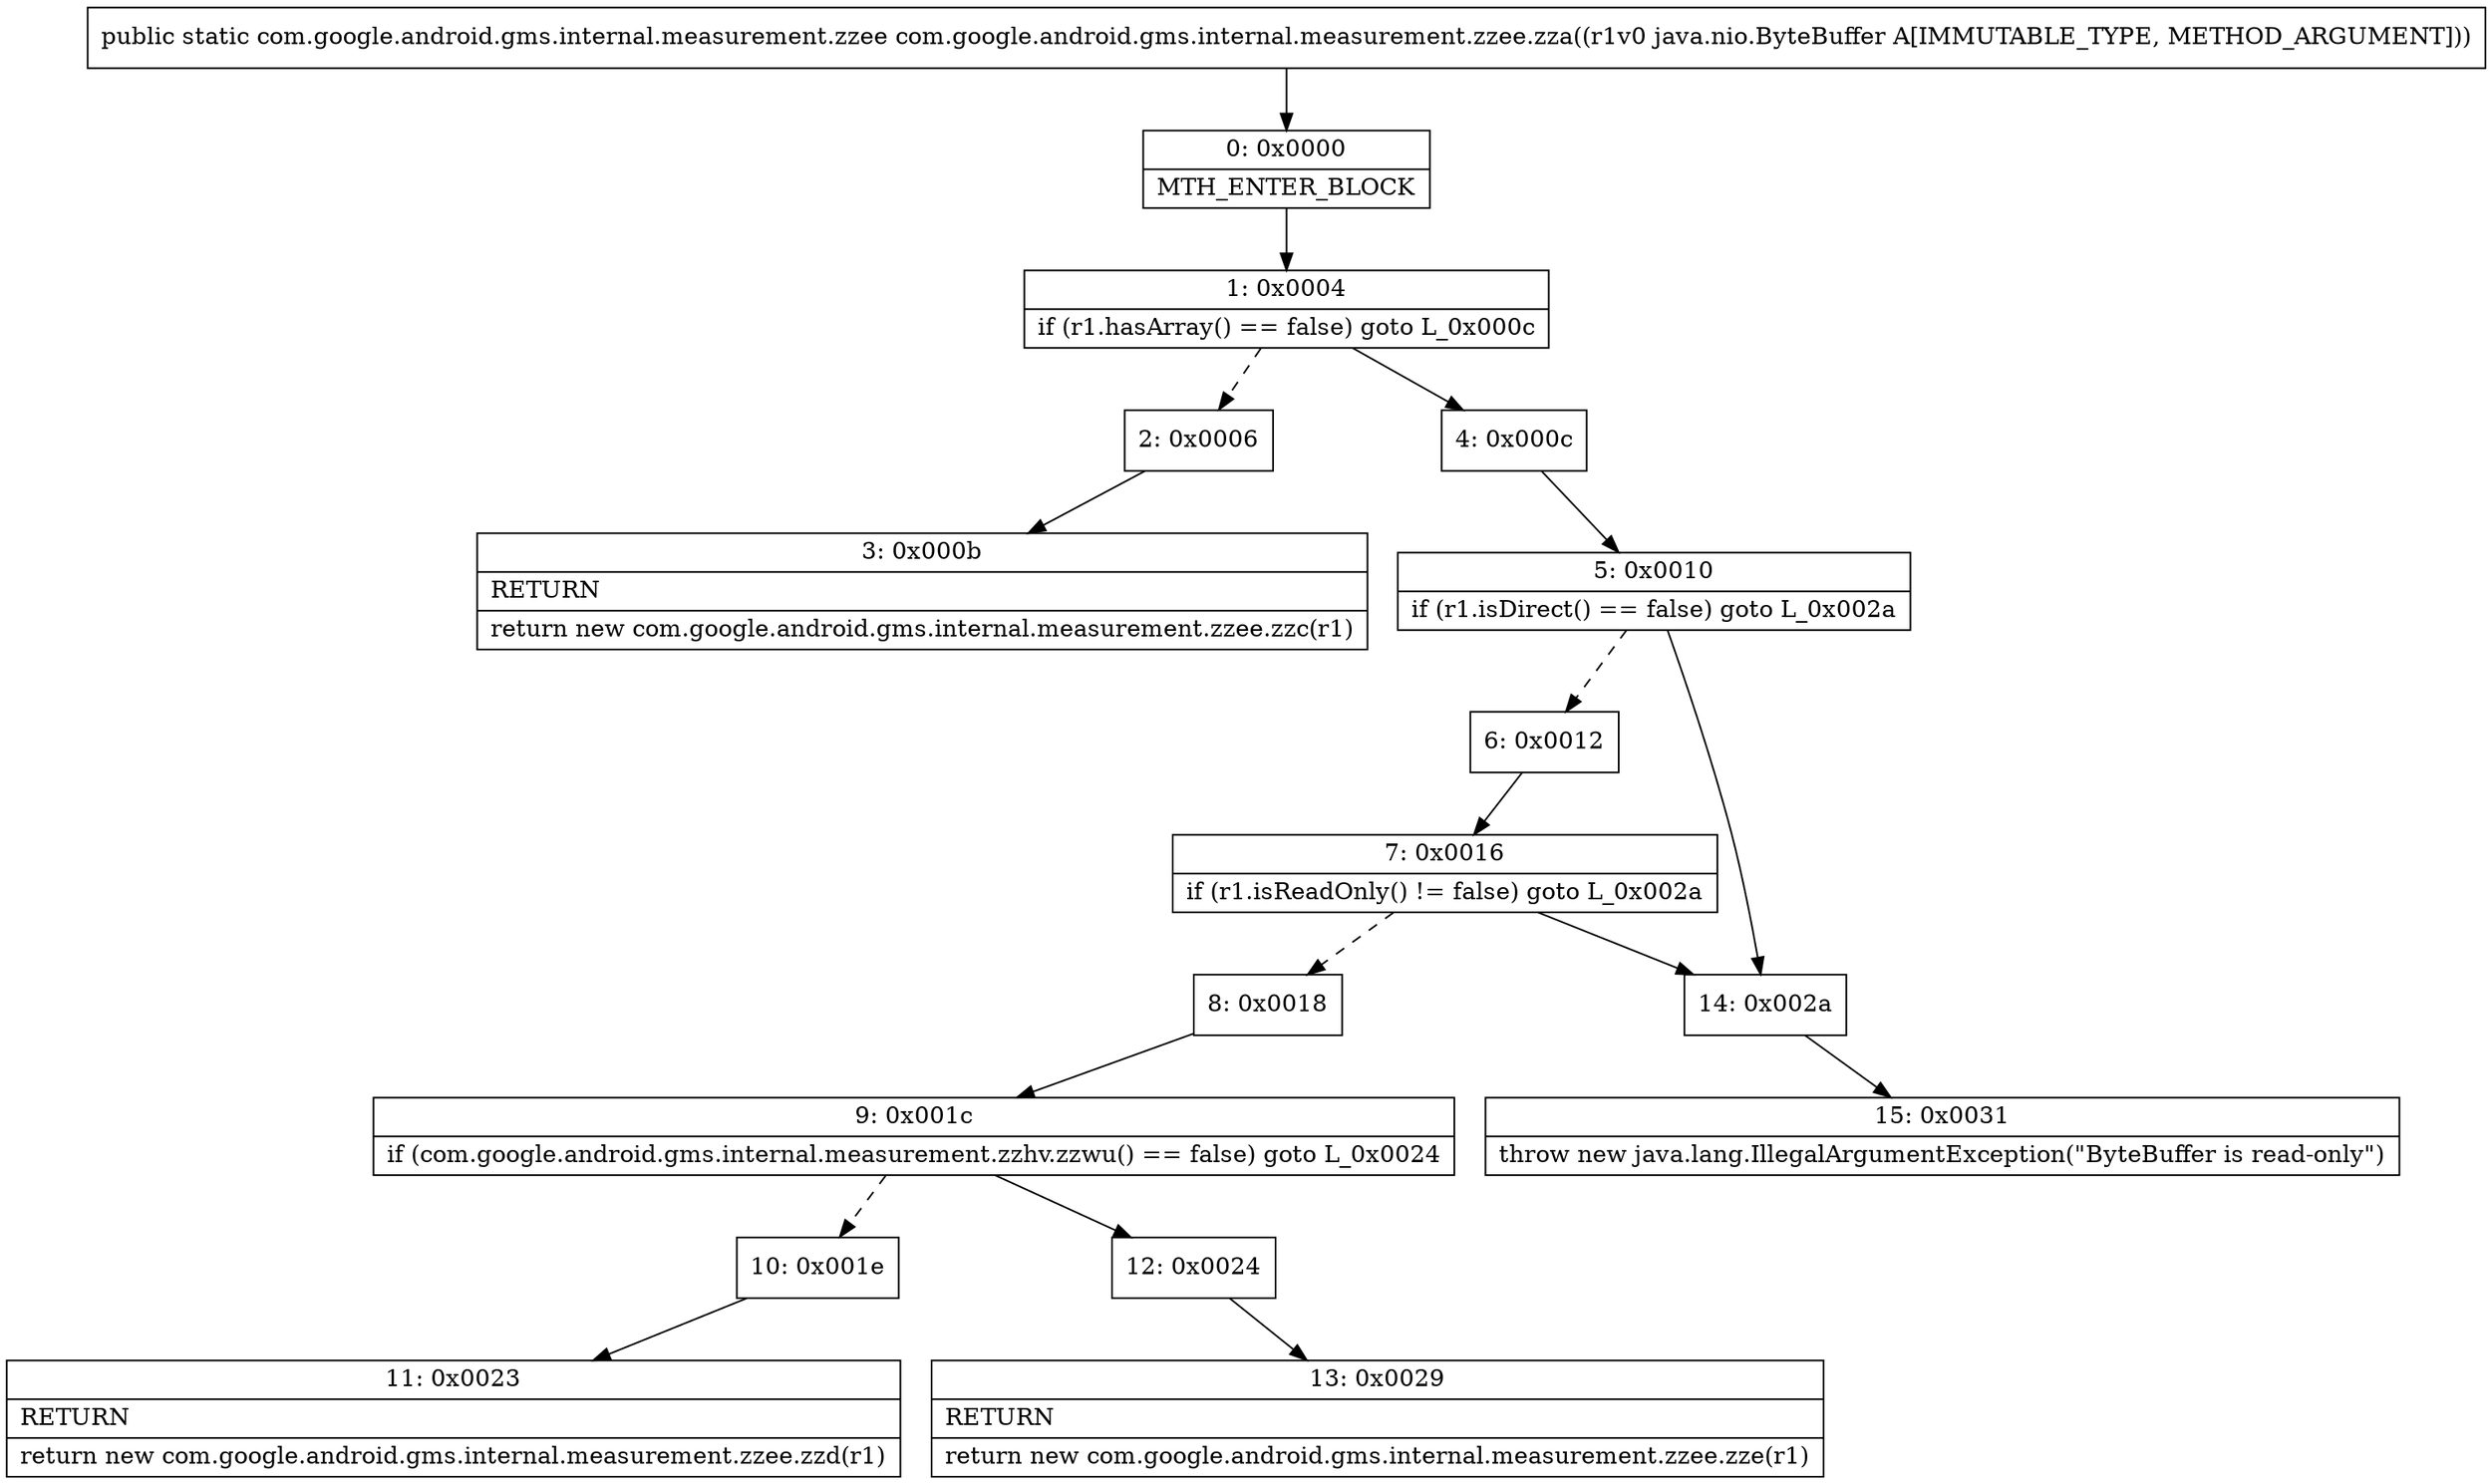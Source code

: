 digraph "CFG forcom.google.android.gms.internal.measurement.zzee.zza(Ljava\/nio\/ByteBuffer;)Lcom\/google\/android\/gms\/internal\/measurement\/zzee;" {
Node_0 [shape=record,label="{0\:\ 0x0000|MTH_ENTER_BLOCK\l}"];
Node_1 [shape=record,label="{1\:\ 0x0004|if (r1.hasArray() == false) goto L_0x000c\l}"];
Node_2 [shape=record,label="{2\:\ 0x0006}"];
Node_3 [shape=record,label="{3\:\ 0x000b|RETURN\l|return new com.google.android.gms.internal.measurement.zzee.zzc(r1)\l}"];
Node_4 [shape=record,label="{4\:\ 0x000c}"];
Node_5 [shape=record,label="{5\:\ 0x0010|if (r1.isDirect() == false) goto L_0x002a\l}"];
Node_6 [shape=record,label="{6\:\ 0x0012}"];
Node_7 [shape=record,label="{7\:\ 0x0016|if (r1.isReadOnly() != false) goto L_0x002a\l}"];
Node_8 [shape=record,label="{8\:\ 0x0018}"];
Node_9 [shape=record,label="{9\:\ 0x001c|if (com.google.android.gms.internal.measurement.zzhv.zzwu() == false) goto L_0x0024\l}"];
Node_10 [shape=record,label="{10\:\ 0x001e}"];
Node_11 [shape=record,label="{11\:\ 0x0023|RETURN\l|return new com.google.android.gms.internal.measurement.zzee.zzd(r1)\l}"];
Node_12 [shape=record,label="{12\:\ 0x0024}"];
Node_13 [shape=record,label="{13\:\ 0x0029|RETURN\l|return new com.google.android.gms.internal.measurement.zzee.zze(r1)\l}"];
Node_14 [shape=record,label="{14\:\ 0x002a}"];
Node_15 [shape=record,label="{15\:\ 0x0031|throw new java.lang.IllegalArgumentException(\"ByteBuffer is read\-only\")\l}"];
MethodNode[shape=record,label="{public static com.google.android.gms.internal.measurement.zzee com.google.android.gms.internal.measurement.zzee.zza((r1v0 java.nio.ByteBuffer A[IMMUTABLE_TYPE, METHOD_ARGUMENT])) }"];
MethodNode -> Node_0;
Node_0 -> Node_1;
Node_1 -> Node_2[style=dashed];
Node_1 -> Node_4;
Node_2 -> Node_3;
Node_4 -> Node_5;
Node_5 -> Node_6[style=dashed];
Node_5 -> Node_14;
Node_6 -> Node_7;
Node_7 -> Node_8[style=dashed];
Node_7 -> Node_14;
Node_8 -> Node_9;
Node_9 -> Node_10[style=dashed];
Node_9 -> Node_12;
Node_10 -> Node_11;
Node_12 -> Node_13;
Node_14 -> Node_15;
}

